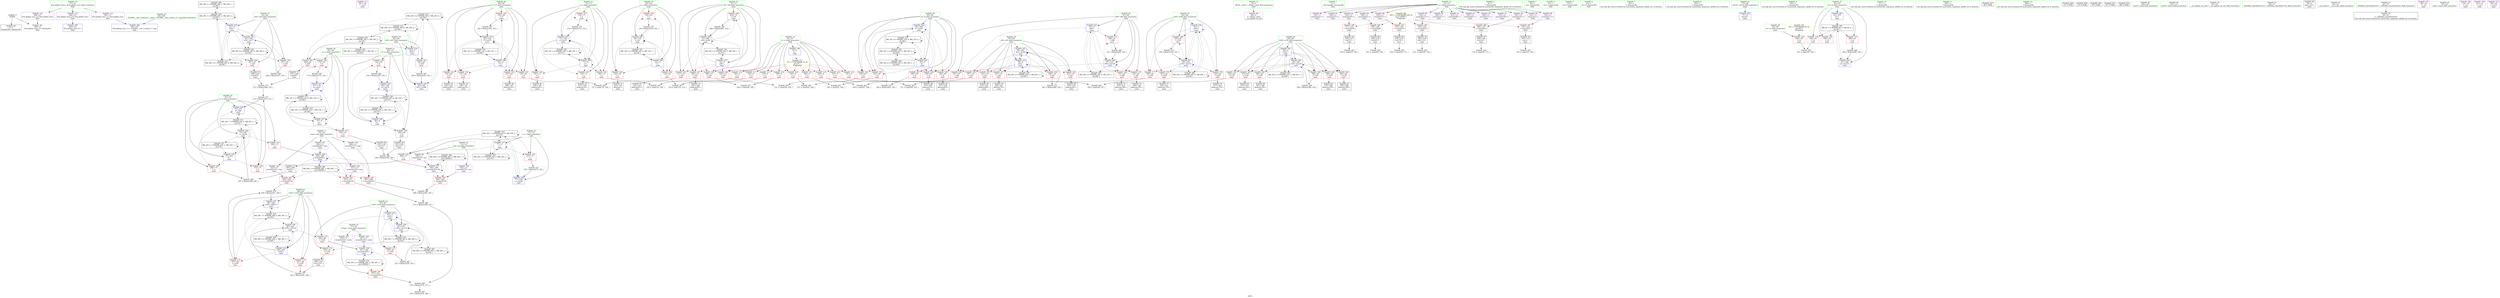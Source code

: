 digraph "SVFG" {
	label="SVFG";

	Node0x55e920760730 [shape=record,color=grey,label="{NodeID: 0\nNullPtr}"];
	Node0x55e920760730 -> Node0x55e9207672e0[style=solid];
	Node0x55e920760730 -> Node0x55e920794ad0[style=solid];
	Node0x55e9207bed80 [shape=record,color=black,label="{NodeID: 360\nMR_28V_2 = PHI(MR_28V_3, MR_28V_1, )\npts\{82 \}\n}"];
	Node0x55e9207bed80 -> Node0x55e9207b4d80[style=dashed];
	Node0x55e9207a0d90 [shape=record,color=grey,label="{NodeID: 277\n342 = Binary(341, 340, )\n}"];
	Node0x55e9207a0d90 -> Node0x55e92079e730[style=solid];
	Node0x55e920794520 [shape=record,color=red,label="{NodeID: 194\n363\<--362\n\<--arrayidx135\nmain\n}"];
	Node0x55e920794520 -> Node0x55e9207a1810[style=solid];
	Node0x55e920791cd0 [shape=record,color=purple,label="{NodeID: 111\n381\<--25\n\<--.str.3\nmain\n}"];
	Node0x55e920765ed0 [shape=record,color=green,label="{NodeID: 28\n63\<--64\ni\<--i_field_insensitive\nmain\n}"];
	Node0x55e920765ed0 -> Node0x55e920796da0[style=solid];
	Node0x55e920765ed0 -> Node0x55e920796e70[style=solid];
	Node0x55e920765ed0 -> Node0x55e920796f40[style=solid];
	Node0x55e920765ed0 -> Node0x55e920794d40[style=solid];
	Node0x55e920765ed0 -> Node0x55e920794e10[style=solid];
	Node0x55e9207a3790 [shape=record,color=grey,label="{NodeID: 305\n227 = cmp(225, 226, )\n}"];
	Node0x55e920795be0 [shape=record,color=blue,label="{NodeID: 222\n83\<--244\nb55\<--inc68\nmain\n}"];
	Node0x55e920795be0 -> Node0x55e9207b2a80[style=dashed];
	Node0x55e920797690 [shape=record,color=red,label="{NodeID: 139\n184\<--69\n\<--b\nmain\n}"];
	Node0x55e920797690 -> Node0x55e920792570[style=solid];
	Node0x55e920792300 [shape=record,color=black,label="{NodeID: 56\n166\<--165\nidxprom22\<--\nmain\n}"];
	Node0x55e920798d50 [shape=record,color=red,label="{NodeID: 167\n263\<--85\n\<--k\nmain\n}"];
	Node0x55e920798d50 -> Node0x55e9207a0f10[style=solid];
	Node0x55e9207939c0 [shape=record,color=purple,label="{NodeID: 84\n38\<--4\n\<--_ZStL8__ioinit\n__cxx_global_var_init\n}"];
	Node0x55e9207646b0 [shape=record,color=green,label="{NodeID: 1\n7\<--1\n__dso_handle\<--dummyObj\nGlob }"];
	Node0x55e9207bf280 [shape=record,color=black,label="{NodeID: 361\nMR_30V_2 = PHI(MR_30V_3, MR_30V_1, )\npts\{84 \}\n}"];
	Node0x55e9207bf280 -> Node0x55e9207b5280[style=dashed];
	Node0x55e9207a0f10 [shape=record,color=grey,label="{NodeID: 278\n264 = Binary(263, 103, )\n}"];
	Node0x55e9207a0f10 -> Node0x55e920795d80[style=solid];
	Node0x55e9207945f0 [shape=record,color=red,label="{NodeID: 195\n367\<--366\n\<--arrayidx137\nmain\n}"];
	Node0x55e9207945f0 -> Node0x55e9207a1810[style=solid];
	Node0x55e920791da0 [shape=record,color=purple,label="{NodeID: 112\n404\<--27\nllvm.global_ctors_0\<--llvm.global_ctors\nGlob }"];
	Node0x55e920791da0 -> Node0x55e920794930[style=solid];
	Node0x55e920765fa0 [shape=record,color=green,label="{NodeID: 29\n65\<--66\ni7\<--i7_field_insensitive\nmain\n}"];
	Node0x55e920765fa0 -> Node0x55e920797010[style=solid];
	Node0x55e920765fa0 -> Node0x55e9207970e0[style=solid];
	Node0x55e920765fa0 -> Node0x55e9207971b0[style=solid];
	Node0x55e920765fa0 -> Node0x55e920797280[style=solid];
	Node0x55e920765fa0 -> Node0x55e920797350[style=solid];
	Node0x55e920765fa0 -> Node0x55e920794ee0[style=solid];
	Node0x55e920765fa0 -> Node0x55e920795560[style=solid];
	Node0x55e9207a3910 [shape=record,color=grey,label="{NodeID: 306\n231 = cmp(229, 230, )\n}"];
	Node0x55e920795cb0 [shape=record,color=blue,label="{NodeID: 223\n81\<--258\na54\<--inc77\nmain\n}"];
	Node0x55e920795cb0 -> Node0x55e9207b2580[style=dashed];
	Node0x55e920797760 [shape=record,color=red,label="{NodeID: 140\n143\<--71\n\<--j\nmain\n}"];
	Node0x55e920797760 -> Node0x55e9207a3190[style=solid];
	Node0x55e9207923d0 [shape=record,color=black,label="{NodeID: 57\n169\<--168\nconv24\<--\nmain\n}"];
	Node0x55e9207923d0 -> Node0x55e9207a3610[style=solid];
	Node0x55e920798e20 [shape=record,color=red,label="{NodeID: 168\n301\<--87\n\<--i98\nmain\n}"];
	Node0x55e920798e20 -> Node0x55e9207a2290[style=solid];
	Node0x55e920793a90 [shape=record,color=purple,label="{NodeID: 85\n124\<--11\narrayidx\<--t\nmain\n}"];
	Node0x55e920760610 [shape=record,color=green,label="{NodeID: 2\n9\<--1\n\<--dummyObj\nCan only get source location for instruction, argument, global var or function.}"];
	Node0x55e9207b0380 [shape=record,color=black,label="{NodeID: 362\nMR_32V_2 = PHI(MR_32V_3, MR_32V_1, )\npts\{86 \}\n}"];
	Node0x55e9207b0380 -> Node0x55e9207b5780[style=dashed];
	Node0x55e9207a1090 [shape=record,color=grey,label="{NodeID: 279\n328 = Binary(327, 326, )\n}"];
	Node0x55e9207a1090 -> Node0x55e92079e4c0[style=solid];
	Node0x55e9207946c0 [shape=record,color=red,label="{NodeID: 196\n372\<--371\n\<--arrayidx140\nmain\n}"];
	Node0x55e9207946c0 -> Node0x55e9207a1b10[style=solid];
	Node0x55e920791e70 [shape=record,color=purple,label="{NodeID: 113\n405\<--27\nllvm.global_ctors_1\<--llvm.global_ctors\nGlob }"];
	Node0x55e920791e70 -> Node0x55e920794a00[style=solid];
	Node0x55e920766070 [shape=record,color=green,label="{NodeID: 30\n67\<--68\na\<--a_field_insensitive\nmain\n}"];
	Node0x55e920766070 -> Node0x55e920797420[style=solid];
	Node0x55e920766070 -> Node0x55e9207974f0[style=solid];
	Node0x55e920766070 -> Node0x55e920794fb0[style=solid];
	Node0x55e920766070 -> Node0x55e9207952f0[style=solid];
	Node0x55e9207a3a90 [shape=record,color=grey,label="{NodeID: 307\n200 = cmp(198, 199, )\n}"];
	Node0x55e920795d80 [shape=record,color=blue,label="{NodeID: 224\n85\<--264\nk\<--inc81\nmain\n}"];
	Node0x55e920795d80 -> Node0x55e920798a10[style=dashed];
	Node0x55e920795d80 -> Node0x55e920798ae0[style=dashed];
	Node0x55e920795d80 -> Node0x55e920798bb0[style=dashed];
	Node0x55e920795d80 -> Node0x55e920798c80[style=dashed];
	Node0x55e920795d80 -> Node0x55e920798d50[style=dashed];
	Node0x55e920795d80 -> Node0x55e920795d80[style=dashed];
	Node0x55e920795d80 -> Node0x55e9207b0c80[style=dashed];
	Node0x55e920797830 [shape=record,color=red,label="{NodeID: 141\n150\<--71\n\<--j\nmain\n}"];
	Node0x55e920797830 -> Node0x55e920792150[style=solid];
	Node0x55e9207924a0 [shape=record,color=black,label="{NodeID: 58\n183\<--182\nconv32\<--\nmain\n}"];
	Node0x55e9207924a0 -> Node0x55e92079fd10[style=solid];
	Node0x55e920798ef0 [shape=record,color=red,label="{NodeID: 169\n313\<--87\n\<--i98\nmain\n}"];
	Node0x55e920798ef0 -> Node0x55e9207931a0[style=solid];
	Node0x55e920793b60 [shape=record,color=purple,label="{NodeID: 86\n125\<--11\narraydecay\<--t\nmain\n}"];
	Node0x55e9207640b0 [shape=record,color=green,label="{NodeID: 3\n19\<--1\n.str\<--dummyObj\nGlob }"];
	Node0x55e9207b0880 [shape=record,color=black,label="{NodeID: 363\nMR_34V_2 = PHI(MR_34V_4, MR_34V_1, )\npts\{88 \}\n}"];
	Node0x55e9207b0880 -> Node0x55e92079e1c0[style=dashed];
	Node0x55e9207a1210 [shape=record,color=grey,label="{NodeID: 280\n258 = Binary(257, 103, )\n}"];
	Node0x55e9207a1210 -> Node0x55e920795cb0[style=solid];
	Node0x55e920794790 [shape=record,color=red,label="{NodeID: 197\n377\<--376\n\<--arrayidx143\nmain\n}"];
	Node0x55e920794790 -> Node0x55e9207a1f90[style=solid];
	Node0x55e920791f40 [shape=record,color=purple,label="{NodeID: 114\n406\<--27\nllvm.global_ctors_2\<--llvm.global_ctors\nGlob }"];
	Node0x55e920791f40 -> Node0x55e920794ad0[style=solid];
	Node0x55e920766140 [shape=record,color=green,label="{NodeID: 31\n69\<--70\nb\<--b_field_insensitive\nmain\n}"];
	Node0x55e920766140 -> Node0x55e9207975c0[style=solid];
	Node0x55e920766140 -> Node0x55e920797690[style=solid];
	Node0x55e920766140 -> Node0x55e920795080[style=solid];
	Node0x55e920766140 -> Node0x55e920795220[style=solid];
	Node0x55e920795e50 [shape=record,color=blue,label="{NodeID: 225\n75\<--273\nx\<--add\nmain\n}"];
	Node0x55e920795e50 -> Node0x55e9207af480[style=dashed];
	Node0x55e920797900 [shape=record,color=red,label="{NodeID: 142\n165\<--71\n\<--j\nmain\n}"];
	Node0x55e920797900 -> Node0x55e920792300[style=solid];
	Node0x55e920792570 [shape=record,color=black,label="{NodeID: 59\n185\<--184\nconv33\<--\nmain\n}"];
	Node0x55e920792570 -> Node0x55e92079fd10[style=solid];
	Node0x55e920798fc0 [shape=record,color=red,label="{NodeID: 170\n345\<--87\n\<--i98\nmain\n}"];
	Node0x55e920798fc0 -> Node0x55e9207935b0[style=solid];
	Node0x55e920793c30 [shape=record,color=purple,label="{NodeID: 87\n149\<--11\narrayidx15\<--t\nmain\n}"];
	Node0x55e920764140 [shape=record,color=green,label="{NodeID: 4\n21\<--1\n.str.1\<--dummyObj\nGlob }"];
	Node0x55e9207b0970 [shape=record,color=black,label="{NodeID: 364\nMR_36V_2 = PHI(MR_36V_3, MR_36V_1, )\npts\{90 \}\n}"];
	Node0x55e9207b0970 -> Node0x55e92079e250[style=dashed];
	Node0x55e9207b0970 -> Node0x55e9207b0970[style=dashed];
	Node0x55e9207a1390 [shape=record,color=grey,label="{NodeID: 281\n331 = Binary(330, 103, )\n}"];
	Node0x55e9207a1390 -> Node0x55e92079e590[style=solid];
	Node0x55e920794860 [shape=record,color=blue,label="{NodeID: 198\n8\<--9\nn\<--\nGlob }"];
	Node0x55e920794860 -> Node0x55e9207c4a90[style=dashed];
	Node0x55e920792010 [shape=record,color=red,label="{NodeID: 115\n119\<--8\n\<--n\nmain\n}"];
	Node0x55e920792010 -> Node0x55e9207a2b90[style=solid];
	Node0x55e920766210 [shape=record,color=green,label="{NodeID: 32\n71\<--72\nj\<--j_field_insensitive\nmain\n}"];
	Node0x55e920766210 -> Node0x55e920797760[style=solid];
	Node0x55e920766210 -> Node0x55e920797830[style=solid];
	Node0x55e920766210 -> Node0x55e920797900[style=solid];
	Node0x55e920766210 -> Node0x55e9207979d0[style=solid];
	Node0x55e920766210 -> Node0x55e920795150[style=solid];
	Node0x55e920766210 -> Node0x55e9207953c0[style=solid];
	Node0x55e920795f20 [shape=record,color=blue,label="{NodeID: 226\n77\<--276\nc\<--inc86\nmain\n}"];
	Node0x55e920795f20 -> Node0x55e9207af980[style=dashed];
	Node0x55e9207979d0 [shape=record,color=red,label="{NodeID: 143\n178\<--71\n\<--j\nmain\n}"];
	Node0x55e9207979d0 -> Node0x55e9207a0310[style=solid];
	Node0x55e920792640 [shape=record,color=black,label="{NodeID: 60\n188\<--187\nidxprom34\<--\nmain\n}"];
	Node0x55e920799090 [shape=record,color=red,label="{NodeID: 171\n350\<--87\n\<--i98\nmain\n}"];
	Node0x55e920799090 -> Node0x55e9207a1510[style=solid];
	Node0x55e920793d00 [shape=record,color=purple,label="{NodeID: 88\n152\<--11\narrayidx17\<--t\nmain\n}"];
	Node0x55e920793d00 -> Node0x55e920799d90[style=solid];
	Node0x55e9207641d0 [shape=record,color=green,label="{NodeID: 5\n23\<--1\n.str.2\<--dummyObj\nGlob }"];
	Node0x55e9207b0a60 [shape=record,color=black,label="{NodeID: 365\nMR_38V_2 = PHI(MR_38V_3, MR_38V_1, )\npts\{92 \}\n}"];
	Node0x55e9207b0a60 -> Node0x55e92079e320[style=dashed];
	Node0x55e9207b0a60 -> Node0x55e9207b0a60[style=dashed];
	Node0x55e9207a1510 [shape=record,color=grey,label="{NodeID: 282\n351 = Binary(350, 103, )\n}"];
	Node0x55e9207a1510 -> Node0x55e92079e8d0[style=solid];
	Node0x55e920794930 [shape=record,color=blue,label="{NodeID: 199\n404\<--28\nllvm.global_ctors_0\<--\nGlob }"];
	Node0x55e9207963e0 [shape=record,color=red,label="{NodeID: 116\n136\<--8\n\<--n\nmain\n}"];
	Node0x55e9207963e0 -> Node0x55e9207a3010[style=solid];
	Node0x55e9207662e0 [shape=record,color=green,label="{NodeID: 33\n73\<--74\ni39\<--i39_field_insensitive\nmain\n}"];
	Node0x55e9207662e0 -> Node0x55e920797aa0[style=solid];
	Node0x55e9207662e0 -> Node0x55e920797b70[style=solid];
	Node0x55e9207662e0 -> Node0x55e920797c40[style=solid];
	Node0x55e9207662e0 -> Node0x55e920797d10[style=solid];
	Node0x55e9207662e0 -> Node0x55e920797de0[style=solid];
	Node0x55e9207662e0 -> Node0x55e920795630[style=solid];
	Node0x55e9207662e0 -> Node0x55e920796260[style=solid];
	Node0x55e920795ff0 [shape=record,color=blue,label="{NodeID: 227\n79\<--281\nj43\<--inc89\nmain\n}"];
	Node0x55e920795ff0 -> Node0x55e9207982c0[style=dashed];
	Node0x55e920795ff0 -> Node0x55e920798390[style=dashed];
	Node0x55e920795ff0 -> Node0x55e920798460[style=dashed];
	Node0x55e920795ff0 -> Node0x55e920798530[style=dashed];
	Node0x55e920795ff0 -> Node0x55e920798600[style=dashed];
	Node0x55e920795ff0 -> Node0x55e9207958a0[style=dashed];
	Node0x55e920795ff0 -> Node0x55e920795ff0[style=dashed];
	Node0x55e920795ff0 -> Node0x55e9207be880[style=dashed];
	Node0x55e920797aa0 [shape=record,color=red,label="{NodeID: 144\n198\<--73\n\<--i39\nmain\n}"];
	Node0x55e920797aa0 -> Node0x55e9207a3a90[style=solid];
	Node0x55e920792710 [shape=record,color=black,label="{NodeID: 61\n212\<--211\nidxprom47\<--\nmain\n}"];
	Node0x55e920799160 [shape=record,color=red,label="{NodeID: 172\n327\<--89\n\<--x102\nmain\n}"];
	Node0x55e920799160 -> Node0x55e9207a1090[style=solid];
	Node0x55e920793dd0 [shape=record,color=purple,label="{NodeID: 89\n164\<--11\narrayidx21\<--t\nmain\n}"];
	Node0x55e9207676d0 [shape=record,color=green,label="{NodeID: 6\n25\<--1\n.str.3\<--dummyObj\nGlob }"];
	Node0x55e9207c13c0 [shape=record,color=black,label="{NodeID: 366\nMR_40V_2 = PHI(MR_40V_3, MR_40V_1, )\npts\{94 \}\n}"];
	Node0x55e9207c13c0 -> Node0x55e92079e3f0[style=dashed];
	Node0x55e9207c13c0 -> Node0x55e9207c13c0[style=dashed];
	Node0x55e9207a1690 [shape=record,color=grey,label="{NodeID: 283\n244 = Binary(243, 103, )\n}"];
	Node0x55e9207a1690 -> Node0x55e920795be0[style=solid];
	Node0x55e920794a00 [shape=record,color=blue,label="{NodeID: 200\n405\<--29\nllvm.global_ctors_1\<--_GLOBAL__sub_I_malcin_0_1.cpp\nGlob }"];
	Node0x55e9207964b0 [shape=record,color=red,label="{NodeID: 117\n144\<--8\n\<--n\nmain\n}"];
	Node0x55e9207964b0 -> Node0x55e9207a3190[style=solid];
	Node0x55e920766780 [shape=record,color=green,label="{NodeID: 34\n75\<--76\nx\<--x_field_insensitive\nmain\n}"];
	Node0x55e920766780 -> Node0x55e920797eb0[style=solid];
	Node0x55e920766780 -> Node0x55e920797f80[style=solid];
	Node0x55e920766780 -> Node0x55e920798050[style=solid];
	Node0x55e920766780 -> Node0x55e920795700[style=solid];
	Node0x55e920766780 -> Node0x55e920795e50[style=solid];
	Node0x55e920766780 -> Node0x55e9207960c0[style=solid];
	Node0x55e9207af480 [shape=record,color=black,label="{NodeID: 311\nMR_22V_7 = PHI(MR_22V_6, MR_22V_5, )\npts\{76 \}\n}"];
	Node0x55e9207af480 -> Node0x55e920797eb0[style=dashed];
	Node0x55e9207af480 -> Node0x55e920797f80[style=dashed];
	Node0x55e9207af480 -> Node0x55e920795e50[style=dashed];
	Node0x55e9207af480 -> Node0x55e9207960c0[style=dashed];
	Node0x55e9207af480 -> Node0x55e9207af480[style=dashed];
	Node0x55e9207960c0 [shape=record,color=blue,label="{NodeID: 228\n75\<--287\nx\<--div92\nmain\n}"];
	Node0x55e9207960c0 -> Node0x55e920798050[style=dashed];
	Node0x55e9207960c0 -> Node0x55e920795700[style=dashed];
	Node0x55e9207960c0 -> Node0x55e9207bde80[style=dashed];
	Node0x55e920797b70 [shape=record,color=red,label="{NodeID: 145\n211\<--73\n\<--i39\nmain\n}"];
	Node0x55e920797b70 -> Node0x55e920792710[style=solid];
	Node0x55e9207927e0 [shape=record,color=black,label="{NodeID: 62\n215\<--214\nidxprom49\<--\nmain\n}"];
	Node0x55e920799230 [shape=record,color=red,label="{NodeID: 173\n341\<--89\n\<--x102\nmain\n}"];
	Node0x55e920799230 -> Node0x55e9207a0d90[style=solid];
	Node0x55e920793ea0 [shape=record,color=purple,label="{NodeID: 90\n167\<--11\narrayidx23\<--t\nmain\n}"];
	Node0x55e920793ea0 -> Node0x55e920799e60[style=solid];
	Node0x55e920767760 [shape=record,color=green,label="{NodeID: 7\n28\<--1\n\<--dummyObj\nCan only get source location for instruction, argument, global var or function.}"];
	Node0x55e9207c1890 [shape=record,color=black,label="{NodeID: 367\nMR_42V_2 = PHI(MR_42V_4, MR_42V_1, )\npts\{96 \}\n}"];
	Node0x55e9207c1890 -> Node0x55e92079e9a0[style=dashed];
	Node0x55e9207a1810 [shape=record,color=grey,label="{NodeID: 284\n368 = Binary(363, 367, )\n}"];
	Node0x55e9207a1810 -> Node0x55e9207a1b10[style=solid];
	Node0x55e920794ad0 [shape=record,color=blue, style = dotted,label="{NodeID: 201\n406\<--3\nllvm.global_ctors_2\<--dummyVal\nGlob }"];
	Node0x55e920796580 [shape=record,color=red,label="{NodeID: 118\n199\<--8\n\<--n\nmain\n}"];
	Node0x55e920796580 -> Node0x55e9207a3a90[style=solid];
	Node0x55e920766850 [shape=record,color=green,label="{NodeID: 35\n77\<--78\nc\<--c_field_insensitive\nmain\n}"];
	Node0x55e920766850 -> Node0x55e920798120[style=solid];
	Node0x55e920766850 -> Node0x55e9207981f0[style=solid];
	Node0x55e920766850 -> Node0x55e9207957d0[style=solid];
	Node0x55e920766850 -> Node0x55e920795f20[style=solid];
	Node0x55e9207af980 [shape=record,color=black,label="{NodeID: 312\nMR_24V_7 = PHI(MR_24V_6, MR_24V_5, )\npts\{78 \}\n}"];
	Node0x55e9207af980 -> Node0x55e920798120[style=dashed];
	Node0x55e9207af980 -> Node0x55e9207981f0[style=dashed];
	Node0x55e9207af980 -> Node0x55e9207957d0[style=dashed];
	Node0x55e9207af980 -> Node0x55e920795f20[style=dashed];
	Node0x55e9207af980 -> Node0x55e9207af980[style=dashed];
	Node0x55e9207af980 -> Node0x55e9207be380[style=dashed];
	Node0x55e920796190 [shape=record,color=blue,label="{NodeID: 229\n292\<--289\narrayidx94\<--\nmain\n}"];
	Node0x55e920796190 -> Node0x55e920794450[style=dashed];
	Node0x55e920796190 -> Node0x55e9207945f0[style=dashed];
	Node0x55e920796190 -> Node0x55e9207946c0[style=dashed];
	Node0x55e920796190 -> Node0x55e920796190[style=dashed];
	Node0x55e920796190 -> Node0x55e9207c2290[style=dashed];
	Node0x55e920797c40 [shape=record,color=red,label="{NodeID: 146\n230\<--73\n\<--i39\nmain\n}"];
	Node0x55e920797c40 -> Node0x55e9207a3910[style=solid];
	Node0x55e9207928b0 [shape=record,color=black,label="{NodeID: 63\n218\<--217\nconv51\<--\nmain\n}"];
	Node0x55e9207928b0 -> Node0x55e9207a2410[style=solid];
	Node0x55e920799300 [shape=record,color=red,label="{NodeID: 174\n344\<--89\n\<--x102\nmain\n}"];
	Node0x55e920799300 -> Node0x55e92079e800[style=solid];
	Node0x55e920793f70 [shape=record,color=purple,label="{NodeID: 91\n213\<--11\narrayidx48\<--t\nmain\n}"];
	Node0x55e9207677f0 [shape=record,color=green,label="{NodeID: 8\n103\<--1\n\<--dummyObj\nCan only get source location for instruction, argument, global var or function.}"];
	Node0x55e9207c1d90 [shape=record,color=black,label="{NodeID: 368\nMR_46V_2 = PHI(MR_46V_3, MR_46V_1, )\npts\{140000 \}\n}"];
	Node0x55e9207c1d90 -> Node0x55e920794520[style=dashed];
	Node0x55e9207c1d90 -> Node0x55e920795490[style=dashed];
	Node0x55e9207c1d90 -> Node0x55e9207c1d90[style=dashed];
	Node0x55e9207a1990 [shape=record,color=grey,label="{NodeID: 285\n174 = Binary(173, 103, )\n}"];
	Node0x55e9207a1990 -> Node0x55e9207952f0[style=solid];
	Node0x55e920794ba0 [shape=record,color=blue,label="{NodeID: 202\n57\<--9\nretval\<--\nmain\n}"];
	Node0x55e920796650 [shape=record,color=red,label="{NodeID: 119\n208\<--8\n\<--n\nmain\n}"];
	Node0x55e920796650 -> Node0x55e9207a3490[style=solid];
	Node0x55e920766920 [shape=record,color=green,label="{NodeID: 36\n79\<--80\nj43\<--j43_field_insensitive\nmain\n}"];
	Node0x55e920766920 -> Node0x55e9207982c0[style=solid];
	Node0x55e920766920 -> Node0x55e920798390[style=solid];
	Node0x55e920766920 -> Node0x55e920798460[style=solid];
	Node0x55e920766920 -> Node0x55e920798530[style=solid];
	Node0x55e920766920 -> Node0x55e920798600[style=solid];
	Node0x55e920766920 -> Node0x55e9207958a0[style=solid];
	Node0x55e920766920 -> Node0x55e920795ff0[style=solid];
	Node0x55e9207afe80 [shape=record,color=black,label="{NodeID: 313\nMR_28V_10 = PHI(MR_28V_6, MR_28V_4, )\npts\{82 \}\n}"];
	Node0x55e9207afe80 -> Node0x55e920795970[style=dashed];
	Node0x55e9207afe80 -> Node0x55e9207afe80[style=dashed];
	Node0x55e9207afe80 -> Node0x55e9207b4d80[style=dashed];
	Node0x55e920796260 [shape=record,color=blue,label="{NodeID: 230\n73\<--296\ni39\<--inc96\nmain\n}"];
	Node0x55e920796260 -> Node0x55e920797aa0[style=dashed];
	Node0x55e920796260 -> Node0x55e920797b70[style=dashed];
	Node0x55e920796260 -> Node0x55e920797c40[style=dashed];
	Node0x55e920796260 -> Node0x55e920797d10[style=dashed];
	Node0x55e920796260 -> Node0x55e920797de0[style=dashed];
	Node0x55e920796260 -> Node0x55e920796260[style=dashed];
	Node0x55e920796260 -> Node0x55e9207bd980[style=dashed];
	Node0x55e920797d10 [shape=record,color=red,label="{NodeID: 147\n290\<--73\n\<--i39\nmain\n}"];
	Node0x55e920797d10 -> Node0x55e9207930d0[style=solid];
	Node0x55e920792980 [shape=record,color=black,label="{NodeID: 64\n234\<--233\nidxprom61\<--\nmain\n}"];
	Node0x55e9207993d0 [shape=record,color=red,label="{NodeID: 175\n330\<--91\n\<--c103\nmain\n}"];
	Node0x55e9207993d0 -> Node0x55e9207a1390[style=solid];
	Node0x55e920794040 [shape=record,color=purple,label="{NodeID: 92\n216\<--11\narrayidx50\<--t\nmain\n}"];
	Node0x55e920794040 -> Node0x55e920799f30[style=solid];
	Node0x55e920767880 [shape=record,color=green,label="{NodeID: 9\n156\<--1\n\<--dummyObj\nCan only get source location for instruction, argument, global var or function.}"];
	Node0x55e9207c2290 [shape=record,color=black,label="{NodeID: 369\nMR_48V_2 = PHI(MR_48V_3, MR_48V_1, )\npts\{160000 \}\n}"];
	Node0x55e9207c2290 -> Node0x55e920794450[style=dashed];
	Node0x55e9207c2290 -> Node0x55e9207945f0[style=dashed];
	Node0x55e9207c2290 -> Node0x55e9207946c0[style=dashed];
	Node0x55e9207c2290 -> Node0x55e920796190[style=dashed];
	Node0x55e9207c2290 -> Node0x55e9207c2290[style=dashed];
	Node0x55e9207a1b10 [shape=record,color=grey,label="{NodeID: 286\n373 = Binary(368, 372, )\n}"];
	Node0x55e9207a1b10 -> Node0x55e9207a1f90[style=solid];
	Node0x55e920794c70 [shape=record,color=blue,label="{NodeID: 203\n61\<--103\niii\<--\nmain\n}"];
	Node0x55e920794c70 -> Node0x55e9207bbb80[style=dashed];
	Node0x55e920796720 [shape=record,color=red,label="{NodeID: 120\n226\<--8\n\<--n\nmain\n}"];
	Node0x55e920796720 -> Node0x55e9207a3790[style=solid];
	Node0x55e9207669f0 [shape=record,color=green,label="{NodeID: 37\n81\<--82\na54\<--a54_field_insensitive\nmain\n}"];
	Node0x55e9207669f0 -> Node0x55e9207986d0[style=solid];
	Node0x55e9207669f0 -> Node0x55e9207987a0[style=solid];
	Node0x55e9207669f0 -> Node0x55e920795970[style=solid];
	Node0x55e9207669f0 -> Node0x55e920795cb0[style=solid];
	Node0x55e9207b0b90 [shape=record,color=black,label="{NodeID: 314\nMR_30V_10 = PHI(MR_30V_6, MR_30V_4, )\npts\{84 \}\n}"];
	Node0x55e9207b0b90 -> Node0x55e920795a40[style=dashed];
	Node0x55e9207b0b90 -> Node0x55e9207b0b90[style=dashed];
	Node0x55e9207b0b90 -> Node0x55e9207b5280[style=dashed];
	Node0x55e92079e1c0 [shape=record,color=blue,label="{NodeID: 231\n87\<--9\ni98\<--\nmain\n}"];
	Node0x55e92079e1c0 -> Node0x55e920798e20[style=dashed];
	Node0x55e92079e1c0 -> Node0x55e920798ef0[style=dashed];
	Node0x55e92079e1c0 -> Node0x55e920798fc0[style=dashed];
	Node0x55e92079e1c0 -> Node0x55e920799090[style=dashed];
	Node0x55e92079e1c0 -> Node0x55e92079e8d0[style=dashed];
	Node0x55e92079e1c0 -> Node0x55e9207b0880[style=dashed];
	Node0x55e920797de0 [shape=record,color=red,label="{NodeID: 148\n295\<--73\n\<--i39\nmain\n}"];
	Node0x55e920797de0 -> Node0x55e92079fb90[style=solid];
	Node0x55e920792a50 [shape=record,color=black,label="{NodeID: 65\n237\<--236\nidxprom63\<--\nmain\n}"];
	Node0x55e9207994a0 [shape=record,color=red,label="{NodeID: 176\n339\<--91\n\<--c103\nmain\n}"];
	Node0x55e9207994a0 -> Node0x55e9207934e0[style=solid];
	Node0x55e920794110 [shape=record,color=purple,label="{NodeID: 93\n235\<--11\narrayidx62\<--t\nmain\n}"];
	Node0x55e9207608d0 [shape=record,color=green,label="{NodeID: 10\n171\<--1\n\<--dummyObj\nCan only get source location for instruction, argument, global var or function.}"];
	Node0x55e9207c2790 [shape=record,color=black,label="{NodeID: 370\nMR_50V_2 = PHI(MR_50V_3, MR_50V_1, )\npts\{180000 \}\n}"];
	Node0x55e9207c2790 -> Node0x55e920794790[style=dashed];
	Node0x55e9207c2790 -> Node0x55e92079e800[style=dashed];
	Node0x55e9207c2790 -> Node0x55e9207c2790[style=dashed];
	Node0x55e9207a1c90 [shape=record,color=grey,label="{NodeID: 287\n379 = Binary(378, 380, )\n}"];
	Node0x55e920794d40 [shape=record,color=blue,label="{NodeID: 204\n63\<--9\ni\<--\nmain\n}"];
	Node0x55e920794d40 -> Node0x55e920796da0[style=dashed];
	Node0x55e920794d40 -> Node0x55e920796e70[style=dashed];
	Node0x55e920794d40 -> Node0x55e920796f40[style=dashed];
	Node0x55e920794d40 -> Node0x55e920794e10[style=dashed];
	Node0x55e920794d40 -> Node0x55e9207bc080[style=dashed];
	Node0x55e9207967f0 [shape=record,color=red,label="{NodeID: 121\n302\<--8\n\<--n\nmain\n}"];
	Node0x55e9207967f0 -> Node0x55e9207a2290[style=solid];
	Node0x55e920766ac0 [shape=record,color=green,label="{NodeID: 38\n83\<--84\nb55\<--b55_field_insensitive\nmain\n}"];
	Node0x55e920766ac0 -> Node0x55e920798870[style=solid];
	Node0x55e920766ac0 -> Node0x55e920798940[style=solid];
	Node0x55e920766ac0 -> Node0x55e920795a40[style=solid];
	Node0x55e920766ac0 -> Node0x55e920795be0[style=solid];
	Node0x55e92079ae10 [shape=record,color=yellow,style=double,label="{NodeID: 398\n44V_1 = ENCHI(MR_44V_0)\npts\{120000 \}\nFun[main]}"];
	Node0x55e92079ae10 -> Node0x55e920799d90[style=dashed];
	Node0x55e92079ae10 -> Node0x55e920799e60[style=dashed];
	Node0x55e92079ae10 -> Node0x55e920799f30[style=dashed];
	Node0x55e92079ae10 -> Node0x55e92079a000[style=dashed];
	Node0x55e92079ae10 -> Node0x55e92079a0d0[style=dashed];
	Node0x55e92079ae10 -> Node0x55e920794380[style=dashed];
	Node0x55e9207b0c80 [shape=record,color=black,label="{NodeID: 315\nMR_32V_8 = PHI(MR_32V_6, MR_32V_4, )\npts\{86 \}\n}"];
	Node0x55e9207b0c80 -> Node0x55e920795b10[style=dashed];
	Node0x55e9207b0c80 -> Node0x55e9207b0c80[style=dashed];
	Node0x55e9207b0c80 -> Node0x55e9207b5780[style=dashed];
	Node0x55e92079e250 [shape=record,color=blue,label="{NodeID: 232\n89\<--203\nx102\<--\nmain\n}"];
	Node0x55e92079e250 -> Node0x55e920799160[style=dashed];
	Node0x55e92079e250 -> Node0x55e920799230[style=dashed];
	Node0x55e92079e250 -> Node0x55e92079e4c0[style=dashed];
	Node0x55e92079e250 -> Node0x55e92079e730[style=dashed];
	Node0x55e92079e250 -> Node0x55e9207b2f80[style=dashed];
	Node0x55e920797eb0 [shape=record,color=red,label="{NodeID: 149\n272\<--75\n\<--x\nmain\n}"];
	Node0x55e920797eb0 -> Node0x55e9207a0790[style=solid];
	Node0x55e920792b20 [shape=record,color=black,label="{NodeID: 66\n240\<--239\nconv65\<--\nmain\n}"];
	Node0x55e920792b20 -> Node0x55e9207a2e90[style=solid];
	Node0x55e920799570 [shape=record,color=red,label="{NodeID: 177\n309\<--93\n\<--j104\nmain\n}"];
	Node0x55e920799570 -> Node0x55e9207a2890[style=solid];
	Node0x55e9207941e0 [shape=record,color=purple,label="{NodeID: 94\n238\<--11\narrayidx64\<--t\nmain\n}"];
	Node0x55e9207941e0 -> Node0x55e92079a000[style=solid];
	Node0x55e9207609a0 [shape=record,color=green,label="{NodeID: 11\n203\<--1\n\<--dummyObj\nCan only get source location for instruction, argument, global var or function.}"];
	Node0x55e9207c2c90 [shape=record,color=black,label="{NodeID: 371\nMR_14V_7 = PHI(MR_14V_6, MR_14V_5, )\npts\{68 \}\n}"];
	Node0x55e9207c2c90 -> Node0x55e920797420[style=dashed];
	Node0x55e9207c2c90 -> Node0x55e9207974f0[style=dashed];
	Node0x55e9207c2c90 -> Node0x55e920794fb0[style=dashed];
	Node0x55e9207c2c90 -> Node0x55e9207952f0[style=dashed];
	Node0x55e9207c2c90 -> Node0x55e9207bca80[style=dashed];
	Node0x55e9207c2c90 -> Node0x55e9207c2c90[style=dashed];
	Node0x55e9207a1e10 [shape=record,color=grey,label="{NodeID: 288\n159 = Binary(158, 103, )\n}"];
	Node0x55e9207a1e10 -> Node0x55e920795220[style=solid];
	Node0x55e920794e10 [shape=record,color=blue,label="{NodeID: 205\n63\<--130\ni\<--inc\nmain\n}"];
	Node0x55e920794e10 -> Node0x55e920796da0[style=dashed];
	Node0x55e920794e10 -> Node0x55e920796e70[style=dashed];
	Node0x55e920794e10 -> Node0x55e920796f40[style=dashed];
	Node0x55e920794e10 -> Node0x55e920794e10[style=dashed];
	Node0x55e920794e10 -> Node0x55e9207bc080[style=dashed];
	Node0x55e9207968c0 [shape=record,color=red,label="{NodeID: 122\n310\<--8\n\<--n\nmain\n}"];
	Node0x55e9207968c0 -> Node0x55e9207a2890[style=solid];
	Node0x55e920766b90 [shape=record,color=green,label="{NodeID: 39\n85\<--86\nk\<--k_field_insensitive\nmain\n}"];
	Node0x55e920766b90 -> Node0x55e920798a10[style=solid];
	Node0x55e920766b90 -> Node0x55e920798ae0[style=solid];
	Node0x55e920766b90 -> Node0x55e920798bb0[style=solid];
	Node0x55e920766b90 -> Node0x55e920798c80[style=solid];
	Node0x55e920766b90 -> Node0x55e920798d50[style=solid];
	Node0x55e920766b90 -> Node0x55e920795b10[style=solid];
	Node0x55e920766b90 -> Node0x55e920795d80[style=solid];
	Node0x55e92079e320 [shape=record,color=blue,label="{NodeID: 233\n91\<--9\nc103\<--\nmain\n}"];
	Node0x55e92079e320 -> Node0x55e9207993d0[style=dashed];
	Node0x55e92079e320 -> Node0x55e9207994a0[style=dashed];
	Node0x55e92079e320 -> Node0x55e92079e320[style=dashed];
	Node0x55e92079e320 -> Node0x55e92079e590[style=dashed];
	Node0x55e92079e320 -> Node0x55e9207b3480[style=dashed];
	Node0x55e92079e320 -> Node0x55e9207b0a60[style=dashed];
	Node0x55e920797f80 [shape=record,color=red,label="{NodeID: 150\n286\<--75\n\<--x\nmain\n}"];
	Node0x55e920797f80 -> Node0x55e9207a0190[style=solid];
	Node0x55e920792bf0 [shape=record,color=black,label="{NodeID: 67\n248\<--247\nidxprom70\<--\nmain\n}"];
	Node0x55e92042fc60 [shape=record,color=black,label="{NodeID: 427\n99 = PHI()\n}"];
	Node0x55e920799640 [shape=record,color=red,label="{NodeID: 178\n316\<--93\n\<--j104\nmain\n}"];
	Node0x55e920799640 -> Node0x55e920793270[style=solid];
	Node0x55e9207942b0 [shape=record,color=purple,label="{NodeID: 95\n249\<--11\narrayidx71\<--t\nmain\n}"];
	Node0x55e920760a70 [shape=record,color=green,label="{NodeID: 12\n380\<--1\n\<--dummyObj\nCan only get source location for instruction, argument, global var or function.}"];
	Node0x55e9207a1f90 [shape=record,color=grey,label="{NodeID: 289\n378 = Binary(373, 377, )\n}"];
	Node0x55e9207a1f90 -> Node0x55e9207a1c90[style=solid];
	Node0x55e920794ee0 [shape=record,color=blue,label="{NodeID: 206\n65\<--9\ni7\<--\nmain\n}"];
	Node0x55e920794ee0 -> Node0x55e920797010[style=dashed];
	Node0x55e920794ee0 -> Node0x55e9207970e0[style=dashed];
	Node0x55e920794ee0 -> Node0x55e9207971b0[style=dashed];
	Node0x55e920794ee0 -> Node0x55e920797280[style=dashed];
	Node0x55e920794ee0 -> Node0x55e920797350[style=dashed];
	Node0x55e920794ee0 -> Node0x55e920795560[style=dashed];
	Node0x55e920794ee0 -> Node0x55e9207bc580[style=dashed];
	Node0x55e920796990 [shape=record,color=red,label="{NodeID: 123\n357\<--8\n\<--n\nmain\n}"];
	Node0x55e920796990 -> Node0x55e9207a2a10[style=solid];
	Node0x55e920766c60 [shape=record,color=green,label="{NodeID: 40\n87\<--88\ni98\<--i98_field_insensitive\nmain\n}"];
	Node0x55e920766c60 -> Node0x55e920798e20[style=solid];
	Node0x55e920766c60 -> Node0x55e920798ef0[style=solid];
	Node0x55e920766c60 -> Node0x55e920798fc0[style=solid];
	Node0x55e920766c60 -> Node0x55e920799090[style=solid];
	Node0x55e920766c60 -> Node0x55e92079e1c0[style=solid];
	Node0x55e920766c60 -> Node0x55e92079e8d0[style=solid];
	Node0x55e92079e3f0 [shape=record,color=blue,label="{NodeID: 234\n93\<--9\nj104\<--\nmain\n}"];
	Node0x55e92079e3f0 -> Node0x55e920799570[style=dashed];
	Node0x55e92079e3f0 -> Node0x55e920799640[style=dashed];
	Node0x55e92079e3f0 -> Node0x55e920799710[style=dashed];
	Node0x55e92079e3f0 -> Node0x55e9207997e0[style=dashed];
	Node0x55e92079e3f0 -> Node0x55e92079e3f0[style=dashed];
	Node0x55e92079e3f0 -> Node0x55e92079e660[style=dashed];
	Node0x55e92079e3f0 -> Node0x55e9207c13c0[style=dashed];
	Node0x55e920798050 [shape=record,color=red,label="{NodeID: 151\n289\<--75\n\<--x\nmain\n}"];
	Node0x55e920798050 -> Node0x55e920796190[style=solid];
	Node0x55e920792cc0 [shape=record,color=black,label="{NodeID: 68\n251\<--250\nidxprom72\<--\nmain\n}"];
	Node0x55e9207df750 [shape=record,color=black,label="{NodeID: 428\n111 = PHI()\n}"];
	Node0x55e920799710 [shape=record,color=red,label="{NodeID: 179\n323\<--93\n\<--j104\nmain\n}"];
	Node0x55e920799710 -> Node0x55e920793410[style=solid];
	Node0x55e9207910a0 [shape=record,color=purple,label="{NodeID: 96\n252\<--11\narrayidx73\<--t\nmain\n}"];
	Node0x55e9207910a0 -> Node0x55e92079a0d0[style=solid];
	Node0x55e920765380 [shape=record,color=green,label="{NodeID: 13\n4\<--6\n_ZStL8__ioinit\<--_ZStL8__ioinit_field_insensitive\nGlob }"];
	Node0x55e920765380 -> Node0x55e9207939c0[style=solid];
	Node0x55e9207a2110 [shape=record,color=grey,label="{NodeID: 290\n385 = Binary(384, 103, )\n}"];
	Node0x55e9207a2110 -> Node0x55e92079ea70[style=solid];
	Node0x55e920794fb0 [shape=record,color=blue,label="{NodeID: 207\n67\<--9\na\<--\nmain\n}"];
	Node0x55e920794fb0 -> Node0x55e920797420[style=dashed];
	Node0x55e920794fb0 -> Node0x55e9207974f0[style=dashed];
	Node0x55e920794fb0 -> Node0x55e920794fb0[style=dashed];
	Node0x55e920794fb0 -> Node0x55e9207952f0[style=dashed];
	Node0x55e920794fb0 -> Node0x55e9207bca80[style=dashed];
	Node0x55e920794fb0 -> Node0x55e9207c2c90[style=dashed];
	Node0x55e920796a60 [shape=record,color=red,label="{NodeID: 124\n106\<--59\n\<--te\nmain\n}"];
	Node0x55e920796a60 -> Node0x55e9207a2d10[style=solid];
	Node0x55e920766d30 [shape=record,color=green,label="{NodeID: 41\n89\<--90\nx102\<--x102_field_insensitive\nmain\n}"];
	Node0x55e920766d30 -> Node0x55e920799160[style=solid];
	Node0x55e920766d30 -> Node0x55e920799230[style=solid];
	Node0x55e920766d30 -> Node0x55e920799300[style=solid];
	Node0x55e920766d30 -> Node0x55e92079e250[style=solid];
	Node0x55e920766d30 -> Node0x55e92079e4c0[style=solid];
	Node0x55e920766d30 -> Node0x55e92079e730[style=solid];
	Node0x55e92079e4c0 [shape=record,color=blue,label="{NodeID: 235\n89\<--328\nx102\<--add117\nmain\n}"];
	Node0x55e92079e4c0 -> Node0x55e9207b2f80[style=dashed];
	Node0x55e920798120 [shape=record,color=red,label="{NodeID: 152\n275\<--77\n\<--c\nmain\n}"];
	Node0x55e920798120 -> Node0x55e9207a0490[style=solid];
	Node0x55e920792d90 [shape=record,color=black,label="{NodeID: 69\n254\<--253\nconv74\<--\nmain\n}"];
	Node0x55e920792d90 -> Node0x55e9207a2590[style=solid];
	Node0x55e9207df850 [shape=record,color=black,label="{NodeID: 429\n115 = PHI()\n}"];
	Node0x55e9207997e0 [shape=record,color=red,label="{NodeID: 180\n335\<--93\n\<--j104\nmain\n}"];
	Node0x55e9207997e0 -> Node0x55e9207a0910[style=solid];
	Node0x55e920791170 [shape=record,color=purple,label="{NodeID: 97\n315\<--11\narrayidx109\<--t\nmain\n}"];
	Node0x55e920765450 [shape=record,color=green,label="{NodeID: 14\n8\<--10\nn\<--n_field_insensitive\nGlob }"];
	Node0x55e920765450 -> Node0x55e920792010[style=solid];
	Node0x55e920765450 -> Node0x55e9207963e0[style=solid];
	Node0x55e920765450 -> Node0x55e9207964b0[style=solid];
	Node0x55e920765450 -> Node0x55e920796580[style=solid];
	Node0x55e920765450 -> Node0x55e920796650[style=solid];
	Node0x55e920765450 -> Node0x55e920796720[style=solid];
	Node0x55e920765450 -> Node0x55e9207967f0[style=solid];
	Node0x55e920765450 -> Node0x55e9207968c0[style=solid];
	Node0x55e920765450 -> Node0x55e920796990[style=solid];
	Node0x55e920765450 -> Node0x55e920794860[style=solid];
	Node0x55e9207a2290 [shape=record,color=grey,label="{NodeID: 291\n303 = cmp(301, 302, )\n}"];
	Node0x55e920795080 [shape=record,color=blue,label="{NodeID: 208\n69\<--9\nb\<--\nmain\n}"];
	Node0x55e920795080 -> Node0x55e9207975c0[style=dashed];
	Node0x55e920795080 -> Node0x55e920797690[style=dashed];
	Node0x55e920795080 -> Node0x55e920795080[style=dashed];
	Node0x55e920795080 -> Node0x55e920795220[style=dashed];
	Node0x55e920795080 -> Node0x55e9207bb680[style=dashed];
	Node0x55e920795080 -> Node0x55e9207bcf80[style=dashed];
	Node0x55e920796b30 [shape=record,color=red,label="{NodeID: 125\n105\<--61\n\<--iii\nmain\n}"];
	Node0x55e920796b30 -> Node0x55e9207a2d10[style=solid];
	Node0x55e920766e00 [shape=record,color=green,label="{NodeID: 42\n91\<--92\nc103\<--c103_field_insensitive\nmain\n}"];
	Node0x55e920766e00 -> Node0x55e9207993d0[style=solid];
	Node0x55e920766e00 -> Node0x55e9207994a0[style=solid];
	Node0x55e920766e00 -> Node0x55e92079e320[style=solid];
	Node0x55e920766e00 -> Node0x55e92079e590[style=solid];
	Node0x55e92079e590 [shape=record,color=blue,label="{NodeID: 236\n91\<--331\nc103\<--inc118\nmain\n}"];
	Node0x55e92079e590 -> Node0x55e9207b3480[style=dashed];
	Node0x55e9207981f0 [shape=record,color=red,label="{NodeID: 153\n284\<--77\n\<--c\nmain\n}"];
	Node0x55e9207981f0 -> Node0x55e920793000[style=solid];
	Node0x55e920792e60 [shape=record,color=black,label="{NodeID: 70\n268\<--267\nconv83\<--\nmain\n}"];
	Node0x55e920792e60 -> Node0x55e9207a0a90[style=solid];
	Node0x55e9207df950 [shape=record,color=black,label="{NodeID: 430\n39 = PHI()\n}"];
	Node0x55e9207998b0 [shape=record,color=red,label="{NodeID: 181\n356\<--95\n\<--i130\nmain\n}"];
	Node0x55e9207998b0 -> Node0x55e9207a2a10[style=solid];
	Node0x55e920791240 [shape=record,color=purple,label="{NodeID: 98\n318\<--11\narrayidx111\<--t\nmain\n}"];
	Node0x55e920791240 -> Node0x55e920794380[style=solid];
	Node0x55e920765520 [shape=record,color=green,label="{NodeID: 15\n11\<--12\nt\<--t_field_insensitive\nGlob }"];
	Node0x55e920765520 -> Node0x55e920793a90[style=solid];
	Node0x55e920765520 -> Node0x55e920793b60[style=solid];
	Node0x55e920765520 -> Node0x55e920793c30[style=solid];
	Node0x55e920765520 -> Node0x55e920793d00[style=solid];
	Node0x55e920765520 -> Node0x55e920793dd0[style=solid];
	Node0x55e920765520 -> Node0x55e920793ea0[style=solid];
	Node0x55e920765520 -> Node0x55e920793f70[style=solid];
	Node0x55e920765520 -> Node0x55e920794040[style=solid];
	Node0x55e920765520 -> Node0x55e920794110[style=solid];
	Node0x55e920765520 -> Node0x55e9207941e0[style=solid];
	Node0x55e920765520 -> Node0x55e9207942b0[style=solid];
	Node0x55e920765520 -> Node0x55e9207910a0[style=solid];
	Node0x55e920765520 -> Node0x55e920791170[style=solid];
	Node0x55e920765520 -> Node0x55e920791240[style=solid];
	Node0x55e9207a2410 [shape=record,color=grey,label="{NodeID: 292\n219 = cmp(218, 156, )\n}"];
	Node0x55e920795150 [shape=record,color=blue,label="{NodeID: 209\n71\<--9\nj\<--\nmain\n}"];
	Node0x55e920795150 -> Node0x55e920797760[style=dashed];
	Node0x55e920795150 -> Node0x55e920797830[style=dashed];
	Node0x55e920795150 -> Node0x55e920797900[style=dashed];
	Node0x55e920795150 -> Node0x55e9207979d0[style=dashed];
	Node0x55e920795150 -> Node0x55e920795150[style=dashed];
	Node0x55e920795150 -> Node0x55e9207953c0[style=dashed];
	Node0x55e920795150 -> Node0x55e9207bd480[style=dashed];
	Node0x55e920796c00 [shape=record,color=red,label="{NodeID: 126\n109\<--61\n\<--iii\nmain\n}"];
	Node0x55e920766ed0 [shape=record,color=green,label="{NodeID: 43\n93\<--94\nj104\<--j104_field_insensitive\nmain\n}"];
	Node0x55e920766ed0 -> Node0x55e920799570[style=solid];
	Node0x55e920766ed0 -> Node0x55e920799640[style=solid];
	Node0x55e920766ed0 -> Node0x55e920799710[style=solid];
	Node0x55e920766ed0 -> Node0x55e9207997e0[style=solid];
	Node0x55e920766ed0 -> Node0x55e92079e3f0[style=solid];
	Node0x55e920766ed0 -> Node0x55e92079e660[style=solid];
	Node0x55e9207b2580 [shape=record,color=black,label="{NodeID: 320\nMR_28V_9 = PHI(MR_28V_8, MR_28V_6, )\npts\{82 \}\n}"];
	Node0x55e9207b2580 -> Node0x55e9207986d0[style=dashed];
	Node0x55e9207b2580 -> Node0x55e9207987a0[style=dashed];
	Node0x55e9207b2580 -> Node0x55e920795cb0[style=dashed];
	Node0x55e9207b2580 -> Node0x55e9207afe80[style=dashed];
	Node0x55e9207b2580 -> Node0x55e9207b2580[style=dashed];
	Node0x55e92079e660 [shape=record,color=blue,label="{NodeID: 237\n93\<--336\nj104\<--inc121\nmain\n}"];
	Node0x55e92079e660 -> Node0x55e920799570[style=dashed];
	Node0x55e92079e660 -> Node0x55e920799640[style=dashed];
	Node0x55e92079e660 -> Node0x55e920799710[style=dashed];
	Node0x55e92079e660 -> Node0x55e9207997e0[style=dashed];
	Node0x55e92079e660 -> Node0x55e92079e3f0[style=dashed];
	Node0x55e92079e660 -> Node0x55e92079e660[style=dashed];
	Node0x55e92079e660 -> Node0x55e9207c13c0[style=dashed];
	Node0x55e9207982c0 [shape=record,color=red,label="{NodeID: 154\n207\<--79\n\<--j43\nmain\n}"];
	Node0x55e9207982c0 -> Node0x55e9207a3490[style=solid];
	Node0x55e920792f30 [shape=record,color=black,label="{NodeID: 71\n270\<--269\nconv84\<--\nmain\n}"];
	Node0x55e920792f30 -> Node0x55e9207a0a90[style=solid];
	Node0x55e9207dfa50 [shape=record,color=black,label="{NodeID: 431\n127 = PHI()\n}"];
	Node0x55e92079fb90 [shape=record,color=grey,label="{NodeID: 265\n296 = Binary(295, 103, )\n}"];
	Node0x55e92079fb90 -> Node0x55e920796260[style=solid];
	Node0x55e920799980 [shape=record,color=red,label="{NodeID: 182\n360\<--95\n\<--i130\nmain\n}"];
	Node0x55e920799980 -> Node0x55e920793680[style=solid];
	Node0x55e920791310 [shape=record,color=purple,label="{NodeID: 99\n189\<--13\narrayidx35\<--wp\nmain\n}"];
	Node0x55e920791310 -> Node0x55e920795490[style=solid];
	Node0x55e9207655f0 [shape=record,color=green,label="{NodeID: 16\n13\<--14\nwp\<--wp_field_insensitive\nGlob }"];
	Node0x55e9207655f0 -> Node0x55e920791310[style=solid];
	Node0x55e9207655f0 -> Node0x55e9207913e0[style=solid];
	Node0x55e9207a2590 [shape=record,color=grey,label="{NodeID: 293\n255 = cmp(254, 171, )\n}"];
	Node0x55e920795220 [shape=record,color=blue,label="{NodeID: 210\n69\<--159\nb\<--inc19\nmain\n}"];
	Node0x55e920795220 -> Node0x55e9207bb680[style=dashed];
	Node0x55e920796cd0 [shape=record,color=red,label="{NodeID: 127\n389\<--61\n\<--iii\nmain\n}"];
	Node0x55e920796cd0 -> Node0x55e9207a0010[style=solid];
	Node0x55e920766fa0 [shape=record,color=green,label="{NodeID: 44\n95\<--96\ni130\<--i130_field_insensitive\nmain\n}"];
	Node0x55e920766fa0 -> Node0x55e9207998b0[style=solid];
	Node0x55e920766fa0 -> Node0x55e920799980[style=solid];
	Node0x55e920766fa0 -> Node0x55e920799a50[style=solid];
	Node0x55e920766fa0 -> Node0x55e920799b20[style=solid];
	Node0x55e920766fa0 -> Node0x55e920799bf0[style=solid];
	Node0x55e920766fa0 -> Node0x55e920799cc0[style=solid];
	Node0x55e920766fa0 -> Node0x55e92079e9a0[style=solid];
	Node0x55e920766fa0 -> Node0x55e92079ea70[style=solid];
	Node0x55e9207b2a80 [shape=record,color=black,label="{NodeID: 321\nMR_30V_9 = PHI(MR_30V_8, MR_30V_6, )\npts\{84 \}\n}"];
	Node0x55e9207b2a80 -> Node0x55e920798870[style=dashed];
	Node0x55e9207b2a80 -> Node0x55e920798940[style=dashed];
	Node0x55e9207b2a80 -> Node0x55e920795be0[style=dashed];
	Node0x55e9207b2a80 -> Node0x55e9207b0b90[style=dashed];
	Node0x55e9207b2a80 -> Node0x55e9207b2a80[style=dashed];
	Node0x55e92079e730 [shape=record,color=blue,label="{NodeID: 238\n89\<--342\nx102\<--div124\nmain\n}"];
	Node0x55e92079e730 -> Node0x55e920799300[style=dashed];
	Node0x55e92079e730 -> Node0x55e92079e250[style=dashed];
	Node0x55e92079e730 -> Node0x55e9207b0970[style=dashed];
	Node0x55e920798390 [shape=record,color=red,label="{NodeID: 155\n214\<--79\n\<--j43\nmain\n}"];
	Node0x55e920798390 -> Node0x55e9207927e0[style=solid];
	Node0x55e920793000 [shape=record,color=black,label="{NodeID: 72\n285\<--284\nconv91\<--\nmain\n}"];
	Node0x55e920793000 -> Node0x55e9207a0190[style=solid];
	Node0x55e9207dfb50 [shape=record,color=black,label="{NodeID: 432\n382 = PHI()\n}"];
	Node0x55e9207bb680 [shape=record,color=black,label="{NodeID: 349\nMR_16V_7 = PHI(MR_16V_6, MR_16V_5, )\npts\{70 \}\n}"];
	Node0x55e9207bb680 -> Node0x55e9207975c0[style=dashed];
	Node0x55e9207bb680 -> Node0x55e920797690[style=dashed];
	Node0x55e9207bb680 -> Node0x55e920795080[style=dashed];
	Node0x55e9207bb680 -> Node0x55e920795220[style=dashed];
	Node0x55e9207bb680 -> Node0x55e9207bb680[style=dashed];
	Node0x55e9207bb680 -> Node0x55e9207bcf80[style=dashed];
	Node0x55e92079fd10 [shape=record,color=grey,label="{NodeID: 266\n186 = Binary(183, 185, )\n}"];
	Node0x55e92079fd10 -> Node0x55e920795490[style=solid];
	Node0x55e920799a50 [shape=record,color=red,label="{NodeID: 183\n364\<--95\n\<--i130\nmain\n}"];
	Node0x55e920799a50 -> Node0x55e920793750[style=solid];
	Node0x55e9207913e0 [shape=record,color=purple,label="{NodeID: 100\n362\<--13\narrayidx135\<--wp\nmain\n}"];
	Node0x55e9207913e0 -> Node0x55e920794520[style=solid];
	Node0x55e920764f00 [shape=record,color=green,label="{NodeID: 17\n15\<--16\nowp\<--owp_field_insensitive\nGlob }"];
	Node0x55e920764f00 -> Node0x55e9207914b0[style=solid];
	Node0x55e920764f00 -> Node0x55e920791580[style=solid];
	Node0x55e920764f00 -> Node0x55e920791650[style=solid];
	Node0x55e920764f00 -> Node0x55e920791720[style=solid];
	Node0x55e9207c4a90 [shape=record,color=yellow,style=double,label="{NodeID: 377\n2V_1 = ENCHI(MR_2V_0)\npts\{10 \}\nFun[main]}"];
	Node0x55e9207c4a90 -> Node0x55e920792010[style=dashed];
	Node0x55e9207c4a90 -> Node0x55e9207963e0[style=dashed];
	Node0x55e9207c4a90 -> Node0x55e9207964b0[style=dashed];
	Node0x55e9207c4a90 -> Node0x55e920796580[style=dashed];
	Node0x55e9207c4a90 -> Node0x55e920796650[style=dashed];
	Node0x55e9207c4a90 -> Node0x55e920796720[style=dashed];
	Node0x55e9207c4a90 -> Node0x55e9207967f0[style=dashed];
	Node0x55e9207c4a90 -> Node0x55e9207968c0[style=dashed];
	Node0x55e9207c4a90 -> Node0x55e920796990[style=dashed];
	Node0x55e9207a2710 [shape=record,color=grey,label="{NodeID: 294\n321 = cmp(320, 156, )\n}"];
	Node0x55e9207952f0 [shape=record,color=blue,label="{NodeID: 211\n67\<--174\na\<--inc27\nmain\n}"];
	Node0x55e9207952f0 -> Node0x55e9207c2c90[style=dashed];
	Node0x55e920796da0 [shape=record,color=red,label="{NodeID: 128\n118\<--63\n\<--i\nmain\n}"];
	Node0x55e920796da0 -> Node0x55e9207a2b90[style=solid];
	Node0x55e920767070 [shape=record,color=green,label="{NodeID: 45\n100\<--101\nscanf\<--scanf_field_insensitive\n}"];
	Node0x55e9207b2f80 [shape=record,color=black,label="{NodeID: 322\nMR_36V_7 = PHI(MR_36V_6, MR_36V_5, )\npts\{90 \}\n}"];
	Node0x55e9207b2f80 -> Node0x55e920799160[style=dashed];
	Node0x55e9207b2f80 -> Node0x55e920799230[style=dashed];
	Node0x55e9207b2f80 -> Node0x55e92079e4c0[style=dashed];
	Node0x55e9207b2f80 -> Node0x55e92079e730[style=dashed];
	Node0x55e9207b2f80 -> Node0x55e9207b2f80[style=dashed];
	Node0x55e92079e800 [shape=record,color=blue,label="{NodeID: 239\n347\<--344\narrayidx126\<--\nmain\n}"];
	Node0x55e92079e800 -> Node0x55e920794790[style=dashed];
	Node0x55e92079e800 -> Node0x55e92079e800[style=dashed];
	Node0x55e92079e800 -> Node0x55e9207c2790[style=dashed];
	Node0x55e920798460 [shape=record,color=red,label="{NodeID: 156\n233\<--79\n\<--j43\nmain\n}"];
	Node0x55e920798460 -> Node0x55e920792980[style=solid];
	Node0x55e9207930d0 [shape=record,color=black,label="{NodeID: 73\n291\<--290\nidxprom93\<--\nmain\n}"];
	Node0x55e9207bbb80 [shape=record,color=black,label="{NodeID: 350\nMR_8V_3 = PHI(MR_8V_4, MR_8V_2, )\npts\{62 \}\n}"];
	Node0x55e9207bbb80 -> Node0x55e920796b30[style=dashed];
	Node0x55e9207bbb80 -> Node0x55e920796c00[style=dashed];
	Node0x55e9207bbb80 -> Node0x55e920796cd0[style=dashed];
	Node0x55e9207bbb80 -> Node0x55e92079eb40[style=dashed];
	Node0x55e92079fe90 [shape=record,color=grey,label="{NodeID: 267\n193 = Binary(192, 103, )\n}"];
	Node0x55e92079fe90 -> Node0x55e920795560[style=solid];
	Node0x55e920799b20 [shape=record,color=red,label="{NodeID: 184\n369\<--95\n\<--i130\nmain\n}"];
	Node0x55e920799b20 -> Node0x55e920793820[style=solid];
	Node0x55e9207914b0 [shape=record,color=purple,label="{NodeID: 101\n292\<--15\narrayidx94\<--owp\nmain\n}"];
	Node0x55e9207914b0 -> Node0x55e920796190[style=solid];
	Node0x55e920764fd0 [shape=record,color=green,label="{NodeID: 18\n17\<--18\noowp\<--oowp_field_insensitive\nGlob }"];
	Node0x55e920764fd0 -> Node0x55e9207917f0[style=solid];
	Node0x55e920764fd0 -> Node0x55e9207918c0[style=solid];
	Node0x55e9207a2890 [shape=record,color=grey,label="{NodeID: 295\n311 = cmp(309, 310, )\n}"];
	Node0x55e9207953c0 [shape=record,color=blue,label="{NodeID: 212\n71\<--179\nj\<--inc30\nmain\n}"];
	Node0x55e9207953c0 -> Node0x55e920797760[style=dashed];
	Node0x55e9207953c0 -> Node0x55e920797830[style=dashed];
	Node0x55e9207953c0 -> Node0x55e920797900[style=dashed];
	Node0x55e9207953c0 -> Node0x55e9207979d0[style=dashed];
	Node0x55e9207953c0 -> Node0x55e920795150[style=dashed];
	Node0x55e9207953c0 -> Node0x55e9207953c0[style=dashed];
	Node0x55e9207953c0 -> Node0x55e9207bd480[style=dashed];
	Node0x55e920796e70 [shape=record,color=red,label="{NodeID: 129\n122\<--63\n\<--i\nmain\n}"];
	Node0x55e920796e70 -> Node0x55e920767550[style=solid];
	Node0x55e920767140 [shape=record,color=green,label="{NodeID: 46\n112\<--113\nprintf\<--printf_field_insensitive\n}"];
	Node0x55e9207b3480 [shape=record,color=black,label="{NodeID: 323\nMR_38V_7 = PHI(MR_38V_6, MR_38V_5, )\npts\{92 \}\n}"];
	Node0x55e9207b3480 -> Node0x55e9207993d0[style=dashed];
	Node0x55e9207b3480 -> Node0x55e9207994a0[style=dashed];
	Node0x55e9207b3480 -> Node0x55e92079e320[style=dashed];
	Node0x55e9207b3480 -> Node0x55e92079e590[style=dashed];
	Node0x55e9207b3480 -> Node0x55e9207b3480[style=dashed];
	Node0x55e9207b3480 -> Node0x55e9207b0a60[style=dashed];
	Node0x55e92079e8d0 [shape=record,color=blue,label="{NodeID: 240\n87\<--351\ni98\<--inc128\nmain\n}"];
	Node0x55e92079e8d0 -> Node0x55e920798e20[style=dashed];
	Node0x55e92079e8d0 -> Node0x55e920798ef0[style=dashed];
	Node0x55e92079e8d0 -> Node0x55e920798fc0[style=dashed];
	Node0x55e92079e8d0 -> Node0x55e920799090[style=dashed];
	Node0x55e92079e8d0 -> Node0x55e92079e8d0[style=dashed];
	Node0x55e92079e8d0 -> Node0x55e9207b0880[style=dashed];
	Node0x55e920798530 [shape=record,color=red,label="{NodeID: 157\n247\<--79\n\<--j43\nmain\n}"];
	Node0x55e920798530 -> Node0x55e920792bf0[style=solid];
	Node0x55e9207931a0 [shape=record,color=black,label="{NodeID: 74\n314\<--313\nidxprom108\<--\nmain\n}"];
	Node0x55e9207bc080 [shape=record,color=black,label="{NodeID: 351\nMR_10V_2 = PHI(MR_10V_4, MR_10V_1, )\npts\{64 \}\n}"];
	Node0x55e9207bc080 -> Node0x55e920794d40[style=dashed];
	Node0x55e9207a0010 [shape=record,color=grey,label="{NodeID: 268\n390 = Binary(389, 103, )\n}"];
	Node0x55e9207a0010 -> Node0x55e92079eb40[style=solid];
	Node0x55e920799bf0 [shape=record,color=red,label="{NodeID: 185\n374\<--95\n\<--i130\nmain\n}"];
	Node0x55e920799bf0 -> Node0x55e9207938f0[style=solid];
	Node0x55e920791580 [shape=record,color=purple,label="{NodeID: 102\n325\<--15\narrayidx116\<--owp\nmain\n}"];
	Node0x55e920791580 -> Node0x55e920794450[style=solid];
	Node0x55e9207650a0 [shape=record,color=green,label="{NodeID: 19\n27\<--31\nllvm.global_ctors\<--llvm.global_ctors_field_insensitive\nGlob }"];
	Node0x55e9207650a0 -> Node0x55e920791da0[style=solid];
	Node0x55e9207650a0 -> Node0x55e920791e70[style=solid];
	Node0x55e9207650a0 -> Node0x55e920791f40[style=solid];
	Node0x55e9207c5690 [shape=record,color=yellow,style=double,label="{NodeID: 379\n6V_1 = ENCHI(MR_6V_0)\npts\{60 \}\nFun[main]}"];
	Node0x55e9207c5690 -> Node0x55e920796a60[style=dashed];
	Node0x55e9207a2a10 [shape=record,color=grey,label="{NodeID: 296\n358 = cmp(356, 357, )\n}"];
	Node0x55e920795490 [shape=record,color=blue,label="{NodeID: 213\n189\<--186\narrayidx35\<--div\nmain\n}"];
	Node0x55e920795490 -> Node0x55e920794520[style=dashed];
	Node0x55e920795490 -> Node0x55e920795490[style=dashed];
	Node0x55e920795490 -> Node0x55e9207c1d90[style=dashed];
	Node0x55e920796f40 [shape=record,color=red,label="{NodeID: 130\n129\<--63\n\<--i\nmain\n}"];
	Node0x55e920796f40 -> Node0x55e9207a0c10[style=solid];
	Node0x55e920767210 [shape=record,color=green,label="{NodeID: 47\n29\<--400\n_GLOBAL__sub_I_malcin_0_1.cpp\<--_GLOBAL__sub_I_malcin_0_1.cpp_field_insensitive\n}"];
	Node0x55e920767210 -> Node0x55e920794a00[style=solid];
	Node0x55e92079e9a0 [shape=record,color=blue,label="{NodeID: 241\n95\<--9\ni130\<--\nmain\n}"];
	Node0x55e92079e9a0 -> Node0x55e9207998b0[style=dashed];
	Node0x55e92079e9a0 -> Node0x55e920799980[style=dashed];
	Node0x55e92079e9a0 -> Node0x55e920799a50[style=dashed];
	Node0x55e92079e9a0 -> Node0x55e920799b20[style=dashed];
	Node0x55e92079e9a0 -> Node0x55e920799bf0[style=dashed];
	Node0x55e92079e9a0 -> Node0x55e920799cc0[style=dashed];
	Node0x55e92079e9a0 -> Node0x55e92079ea70[style=dashed];
	Node0x55e92079e9a0 -> Node0x55e9207c1890[style=dashed];
	Node0x55e920798600 [shape=record,color=red,label="{NodeID: 158\n280\<--79\n\<--j43\nmain\n}"];
	Node0x55e920798600 -> Node0x55e9207a0610[style=solid];
	Node0x55e920793270 [shape=record,color=black,label="{NodeID: 75\n317\<--316\nidxprom110\<--\nmain\n}"];
	Node0x55e9207bc580 [shape=record,color=black,label="{NodeID: 352\nMR_12V_2 = PHI(MR_12V_4, MR_12V_1, )\npts\{66 \}\n}"];
	Node0x55e9207bc580 -> Node0x55e920794ee0[style=dashed];
	Node0x55e9207a0190 [shape=record,color=grey,label="{NodeID: 269\n287 = Binary(286, 285, )\n}"];
	Node0x55e9207a0190 -> Node0x55e9207960c0[style=solid];
	Node0x55e920799cc0 [shape=record,color=red,label="{NodeID: 186\n384\<--95\n\<--i130\nmain\n}"];
	Node0x55e920799cc0 -> Node0x55e9207a2110[style=solid];
	Node0x55e920791650 [shape=record,color=purple,label="{NodeID: 103\n366\<--15\narrayidx137\<--owp\nmain\n}"];
	Node0x55e920791650 -> Node0x55e9207945f0[style=solid];
	Node0x55e920765170 [shape=record,color=green,label="{NodeID: 20\n32\<--33\n__cxx_global_var_init\<--__cxx_global_var_init_field_insensitive\n}"];
	Node0x55e9207a2b90 [shape=record,color=grey,label="{NodeID: 297\n120 = cmp(118, 119, )\n}"];
	Node0x55e920795560 [shape=record,color=blue,label="{NodeID: 214\n65\<--193\ni7\<--inc37\nmain\n}"];
	Node0x55e920795560 -> Node0x55e920797010[style=dashed];
	Node0x55e920795560 -> Node0x55e9207970e0[style=dashed];
	Node0x55e920795560 -> Node0x55e9207971b0[style=dashed];
	Node0x55e920795560 -> Node0x55e920797280[style=dashed];
	Node0x55e920795560 -> Node0x55e920797350[style=dashed];
	Node0x55e920795560 -> Node0x55e920795560[style=dashed];
	Node0x55e920795560 -> Node0x55e9207bc580[style=dashed];
	Node0x55e920797010 [shape=record,color=red,label="{NodeID: 131\n135\<--65\n\<--i7\nmain\n}"];
	Node0x55e920797010 -> Node0x55e9207a3010[style=solid];
	Node0x55e9207672e0 [shape=record,color=black,label="{NodeID: 48\n2\<--3\ndummyVal\<--dummyVal\n}"];
	Node0x55e92079ea70 [shape=record,color=blue,label="{NodeID: 242\n95\<--385\ni130\<--inc148\nmain\n}"];
	Node0x55e92079ea70 -> Node0x55e9207998b0[style=dashed];
	Node0x55e92079ea70 -> Node0x55e920799980[style=dashed];
	Node0x55e92079ea70 -> Node0x55e920799a50[style=dashed];
	Node0x55e92079ea70 -> Node0x55e920799b20[style=dashed];
	Node0x55e92079ea70 -> Node0x55e920799bf0[style=dashed];
	Node0x55e92079ea70 -> Node0x55e920799cc0[style=dashed];
	Node0x55e92079ea70 -> Node0x55e92079ea70[style=dashed];
	Node0x55e92079ea70 -> Node0x55e9207c1890[style=dashed];
	Node0x55e9207986d0 [shape=record,color=red,label="{NodeID: 159\n257\<--81\n\<--a54\nmain\n}"];
	Node0x55e9207986d0 -> Node0x55e9207a1210[style=solid];
	Node0x55e920793340 [shape=record,color=black,label="{NodeID: 76\n320\<--319\nconv112\<--\nmain\n}"];
	Node0x55e920793340 -> Node0x55e9207a2710[style=solid];
	Node0x55e9207bca80 [shape=record,color=black,label="{NodeID: 353\nMR_14V_2 = PHI(MR_14V_3, MR_14V_1, )\npts\{68 \}\n}"];
	Node0x55e9207bca80 -> Node0x55e920794fb0[style=dashed];
	Node0x55e9207bca80 -> Node0x55e9207bca80[style=dashed];
	Node0x55e9207a0310 [shape=record,color=grey,label="{NodeID: 270\n179 = Binary(178, 103, )\n}"];
	Node0x55e9207a0310 -> Node0x55e9207953c0[style=solid];
	Node0x55e920799d90 [shape=record,color=red,label="{NodeID: 187\n153\<--152\n\<--arrayidx17\nmain\n}"];
	Node0x55e920799d90 -> Node0x55e9207921e0[style=solid];
	Node0x55e920791720 [shape=record,color=purple,label="{NodeID: 104\n371\<--15\narrayidx140\<--owp\nmain\n}"];
	Node0x55e920791720 -> Node0x55e9207946c0[style=solid];
	Node0x55e9207642d0 [shape=record,color=green,label="{NodeID: 21\n36\<--37\n_ZNSt8ios_base4InitC1Ev\<--_ZNSt8ios_base4InitC1Ev_field_insensitive\n}"];
	Node0x55e9207a2d10 [shape=record,color=grey,label="{NodeID: 298\n107 = cmp(105, 106, )\n}"];
	Node0x55e920795630 [shape=record,color=blue,label="{NodeID: 215\n73\<--9\ni39\<--\nmain\n}"];
	Node0x55e920795630 -> Node0x55e920797aa0[style=dashed];
	Node0x55e920795630 -> Node0x55e920797b70[style=dashed];
	Node0x55e920795630 -> Node0x55e920797c40[style=dashed];
	Node0x55e920795630 -> Node0x55e920797d10[style=dashed];
	Node0x55e920795630 -> Node0x55e920797de0[style=dashed];
	Node0x55e920795630 -> Node0x55e920796260[style=dashed];
	Node0x55e920795630 -> Node0x55e9207bd980[style=dashed];
	Node0x55e9207970e0 [shape=record,color=red,label="{NodeID: 132\n147\<--65\n\<--i7\nmain\n}"];
	Node0x55e9207970e0 -> Node0x55e9207920c0[style=solid];
	Node0x55e9207673b0 [shape=record,color=black,label="{NodeID: 49\n56\<--9\nmain_ret\<--\nmain\n}"];
	Node0x55e92079eb40 [shape=record,color=blue,label="{NodeID: 243\n61\<--390\niii\<--inc151\nmain\n}"];
	Node0x55e92079eb40 -> Node0x55e9207bbb80[style=dashed];
	Node0x55e9207987a0 [shape=record,color=red,label="{NodeID: 160\n267\<--81\n\<--a54\nmain\n}"];
	Node0x55e9207987a0 -> Node0x55e920792e60[style=solid];
	Node0x55e920793410 [shape=record,color=black,label="{NodeID: 77\n324\<--323\nidxprom115\<--\nmain\n}"];
	Node0x55e9207bcf80 [shape=record,color=black,label="{NodeID: 354\nMR_16V_2 = PHI(MR_16V_3, MR_16V_1, )\npts\{70 \}\n}"];
	Node0x55e9207bcf80 -> Node0x55e920795080[style=dashed];
	Node0x55e9207bcf80 -> Node0x55e9207bcf80[style=dashed];
	Node0x55e9207a0490 [shape=record,color=grey,label="{NodeID: 271\n276 = Binary(275, 103, )\n}"];
	Node0x55e9207a0490 -> Node0x55e920795f20[style=solid];
	Node0x55e920799e60 [shape=record,color=red,label="{NodeID: 188\n168\<--167\n\<--arrayidx23\nmain\n}"];
	Node0x55e920799e60 -> Node0x55e9207923d0[style=solid];
	Node0x55e9207917f0 [shape=record,color=purple,label="{NodeID: 105\n347\<--17\narrayidx126\<--oowp\nmain\n}"];
	Node0x55e9207917f0 -> Node0x55e92079e800[style=solid];
	Node0x55e920764360 [shape=record,color=green,label="{NodeID: 22\n42\<--43\n__cxa_atexit\<--__cxa_atexit_field_insensitive\n}"];
	Node0x55e9207a2e90 [shape=record,color=grey,label="{NodeID: 299\n241 = cmp(240, 156, )\n}"];
	Node0x55e920795700 [shape=record,color=blue,label="{NodeID: 216\n75\<--203\nx\<--\nmain\n}"];
	Node0x55e920795700 -> Node0x55e920797eb0[style=dashed];
	Node0x55e920795700 -> Node0x55e920797f80[style=dashed];
	Node0x55e920795700 -> Node0x55e920795e50[style=dashed];
	Node0x55e920795700 -> Node0x55e9207960c0[style=dashed];
	Node0x55e920795700 -> Node0x55e9207af480[style=dashed];
	Node0x55e9207971b0 [shape=record,color=red,label="{NodeID: 133\n162\<--65\n\<--i7\nmain\n}"];
	Node0x55e9207971b0 -> Node0x55e920792270[style=solid];
	Node0x55e920767480 [shape=record,color=black,label="{NodeID: 50\n40\<--41\n\<--_ZNSt8ios_base4InitD1Ev\nCan only get source location for instruction, argument, global var or function.}"];
	Node0x55e920798870 [shape=record,color=red,label="{NodeID: 161\n243\<--83\n\<--b55\nmain\n}"];
	Node0x55e920798870 -> Node0x55e9207a1690[style=solid];
	Node0x55e9207934e0 [shape=record,color=black,label="{NodeID: 78\n340\<--339\nconv123\<--\nmain\n}"];
	Node0x55e9207934e0 -> Node0x55e9207a0d90[style=solid];
	Node0x55e9207bd480 [shape=record,color=black,label="{NodeID: 355\nMR_18V_2 = PHI(MR_18V_3, MR_18V_1, )\npts\{72 \}\n}"];
	Node0x55e9207bd480 -> Node0x55e920795150[style=dashed];
	Node0x55e9207bd480 -> Node0x55e9207bd480[style=dashed];
	Node0x55e9207a0610 [shape=record,color=grey,label="{NodeID: 272\n281 = Binary(280, 103, )\n}"];
	Node0x55e9207a0610 -> Node0x55e920795ff0[style=solid];
	Node0x55e920799f30 [shape=record,color=red,label="{NodeID: 189\n217\<--216\n\<--arrayidx50\nmain\n}"];
	Node0x55e920799f30 -> Node0x55e9207928b0[style=solid];
	Node0x55e9207918c0 [shape=record,color=purple,label="{NodeID: 106\n376\<--17\narrayidx143\<--oowp\nmain\n}"];
	Node0x55e9207918c0 -> Node0x55e920794790[style=solid];
	Node0x55e920764430 [shape=record,color=green,label="{NodeID: 23\n41\<--47\n_ZNSt8ios_base4InitD1Ev\<--_ZNSt8ios_base4InitD1Ev_field_insensitive\n}"];
	Node0x55e920764430 -> Node0x55e920767480[style=solid];
	Node0x55e9207a3010 [shape=record,color=grey,label="{NodeID: 300\n137 = cmp(135, 136, )\n}"];
	Node0x55e9207957d0 [shape=record,color=blue,label="{NodeID: 217\n77\<--9\nc\<--\nmain\n}"];
	Node0x55e9207957d0 -> Node0x55e920798120[style=dashed];
	Node0x55e9207957d0 -> Node0x55e9207981f0[style=dashed];
	Node0x55e9207957d0 -> Node0x55e9207957d0[style=dashed];
	Node0x55e9207957d0 -> Node0x55e920795f20[style=dashed];
	Node0x55e9207957d0 -> Node0x55e9207af980[style=dashed];
	Node0x55e9207957d0 -> Node0x55e9207be380[style=dashed];
	Node0x55e920797280 [shape=record,color=red,label="{NodeID: 134\n187\<--65\n\<--i7\nmain\n}"];
	Node0x55e920797280 -> Node0x55e920792640[style=solid];
	Node0x55e920767550 [shape=record,color=black,label="{NodeID: 51\n123\<--122\nidxprom\<--\nmain\n}"];
	Node0x55e9207b4d80 [shape=record,color=black,label="{NodeID: 328\nMR_28V_3 = PHI(MR_28V_4, MR_28V_2, )\npts\{82 \}\n}"];
	Node0x55e9207b4d80 -> Node0x55e920795970[style=dashed];
	Node0x55e9207b4d80 -> Node0x55e9207afe80[style=dashed];
	Node0x55e9207b4d80 -> Node0x55e9207b4d80[style=dashed];
	Node0x55e9207b4d80 -> Node0x55e9207bed80[style=dashed];
	Node0x55e920798940 [shape=record,color=red,label="{NodeID: 162\n269\<--83\n\<--b55\nmain\n}"];
	Node0x55e920798940 -> Node0x55e920792f30[style=solid];
	Node0x55e9207935b0 [shape=record,color=black,label="{NodeID: 79\n346\<--345\nidxprom125\<--\nmain\n}"];
	Node0x55e9207bd980 [shape=record,color=black,label="{NodeID: 356\nMR_20V_2 = PHI(MR_20V_4, MR_20V_1, )\npts\{74 \}\n}"];
	Node0x55e9207bd980 -> Node0x55e920795630[style=dashed];
	Node0x55e9207a0790 [shape=record,color=grey,label="{NodeID: 273\n273 = Binary(272, 271, )\n}"];
	Node0x55e9207a0790 -> Node0x55e920795e50[style=solid];
	Node0x55e92079a000 [shape=record,color=red,label="{NodeID: 190\n239\<--238\n\<--arrayidx64\nmain\n}"];
	Node0x55e92079a000 -> Node0x55e920792b20[style=solid];
	Node0x55e920791990 [shape=record,color=purple,label="{NodeID: 107\n98\<--19\n\<--.str\nmain\n}"];
	Node0x55e920764500 [shape=record,color=green,label="{NodeID: 24\n54\<--55\nmain\<--main_field_insensitive\n}"];
	Node0x55e9207a3190 [shape=record,color=grey,label="{NodeID: 301\n145 = cmp(143, 144, )\n}"];
	Node0x55e9207958a0 [shape=record,color=blue,label="{NodeID: 218\n79\<--9\nj43\<--\nmain\n}"];
	Node0x55e9207958a0 -> Node0x55e9207982c0[style=dashed];
	Node0x55e9207958a0 -> Node0x55e920798390[style=dashed];
	Node0x55e9207958a0 -> Node0x55e920798460[style=dashed];
	Node0x55e9207958a0 -> Node0x55e920798530[style=dashed];
	Node0x55e9207958a0 -> Node0x55e920798600[style=dashed];
	Node0x55e9207958a0 -> Node0x55e9207958a0[style=dashed];
	Node0x55e9207958a0 -> Node0x55e920795ff0[style=dashed];
	Node0x55e9207958a0 -> Node0x55e9207be880[style=dashed];
	Node0x55e920797350 [shape=record,color=red,label="{NodeID: 135\n192\<--65\n\<--i7\nmain\n}"];
	Node0x55e920797350 -> Node0x55e92079fe90[style=solid];
	Node0x55e9207920c0 [shape=record,color=black,label="{NodeID: 52\n148\<--147\nidxprom14\<--\nmain\n}"];
	Node0x55e9207b5280 [shape=record,color=black,label="{NodeID: 329\nMR_30V_3 = PHI(MR_30V_4, MR_30V_2, )\npts\{84 \}\n}"];
	Node0x55e9207b5280 -> Node0x55e920795a40[style=dashed];
	Node0x55e9207b5280 -> Node0x55e9207b0b90[style=dashed];
	Node0x55e9207b5280 -> Node0x55e9207b5280[style=dashed];
	Node0x55e9207b5280 -> Node0x55e9207bf280[style=dashed];
	Node0x55e920798a10 [shape=record,color=red,label="{NodeID: 163\n225\<--85\n\<--k\nmain\n}"];
	Node0x55e920798a10 -> Node0x55e9207a3790[style=solid];
	Node0x55e920793680 [shape=record,color=black,label="{NodeID: 80\n361\<--360\nidxprom134\<--\nmain\n}"];
	Node0x55e9207bde80 [shape=record,color=black,label="{NodeID: 357\nMR_22V_2 = PHI(MR_22V_3, MR_22V_1, )\npts\{76 \}\n}"];
	Node0x55e9207bde80 -> Node0x55e920795700[style=dashed];
	Node0x55e9207bde80 -> Node0x55e9207bde80[style=dashed];
	Node0x55e9207a0910 [shape=record,color=grey,label="{NodeID: 274\n336 = Binary(335, 103, )\n}"];
	Node0x55e9207a0910 -> Node0x55e92079e660[style=solid];
	Node0x55e92079a0d0 [shape=record,color=red,label="{NodeID: 191\n253\<--252\n\<--arrayidx73\nmain\n}"];
	Node0x55e92079a0d0 -> Node0x55e920792d90[style=solid];
	Node0x55e920791a60 [shape=record,color=purple,label="{NodeID: 108\n114\<--19\n\<--.str\nmain\n}"];
	Node0x55e9207645d0 [shape=record,color=green,label="{NodeID: 25\n57\<--58\nretval\<--retval_field_insensitive\nmain\n}"];
	Node0x55e9207645d0 -> Node0x55e920794ba0[style=solid];
	Node0x55e9207a3310 [shape=record,color=grey,label="{NodeID: 302\n155 = cmp(154, 156, )\n}"];
	Node0x55e920795970 [shape=record,color=blue,label="{NodeID: 219\n81\<--9\na54\<--\nmain\n}"];
	Node0x55e920795970 -> Node0x55e9207986d0[style=dashed];
	Node0x55e920795970 -> Node0x55e9207987a0[style=dashed];
	Node0x55e920795970 -> Node0x55e920795cb0[style=dashed];
	Node0x55e920795970 -> Node0x55e9207afe80[style=dashed];
	Node0x55e920795970 -> Node0x55e9207b2580[style=dashed];
	Node0x55e920797420 [shape=record,color=red,label="{NodeID: 136\n173\<--67\n\<--a\nmain\n}"];
	Node0x55e920797420 -> Node0x55e9207a1990[style=solid];
	Node0x55e920792150 [shape=record,color=black,label="{NodeID: 53\n151\<--150\nidxprom16\<--\nmain\n}"];
	Node0x55e9207b5780 [shape=record,color=black,label="{NodeID: 330\nMR_32V_3 = PHI(MR_32V_4, MR_32V_2, )\npts\{86 \}\n}"];
	Node0x55e9207b5780 -> Node0x55e920795b10[style=dashed];
	Node0x55e9207b5780 -> Node0x55e9207b0c80[style=dashed];
	Node0x55e9207b5780 -> Node0x55e9207b5780[style=dashed];
	Node0x55e9207b5780 -> Node0x55e9207b0380[style=dashed];
	Node0x55e920798ae0 [shape=record,color=red,label="{NodeID: 164\n229\<--85\n\<--k\nmain\n}"];
	Node0x55e920798ae0 -> Node0x55e9207a3910[style=solid];
	Node0x55e920793750 [shape=record,color=black,label="{NodeID: 81\n365\<--364\nidxprom136\<--\nmain\n}"];
	Node0x55e9207be380 [shape=record,color=black,label="{NodeID: 358\nMR_24V_2 = PHI(MR_24V_3, MR_24V_1, )\npts\{78 \}\n}"];
	Node0x55e9207be380 -> Node0x55e9207957d0[style=dashed];
	Node0x55e9207be380 -> Node0x55e9207be380[style=dashed];
	Node0x55e9207a0a90 [shape=record,color=grey,label="{NodeID: 275\n271 = Binary(268, 270, )\n}"];
	Node0x55e9207a0a90 -> Node0x55e9207a0790[style=solid];
	Node0x55e920794380 [shape=record,color=red,label="{NodeID: 192\n319\<--318\n\<--arrayidx111\nmain\n}"];
	Node0x55e920794380 -> Node0x55e920793340[style=solid];
	Node0x55e920791b30 [shape=record,color=purple,label="{NodeID: 109\n110\<--21\n\<--.str.1\nmain\n}"];
	Node0x55e920765d30 [shape=record,color=green,label="{NodeID: 26\n59\<--60\nte\<--te_field_insensitive\nmain\n}"];
	Node0x55e920765d30 -> Node0x55e920796a60[style=solid];
	Node0x55e9207a3490 [shape=record,color=grey,label="{NodeID: 303\n209 = cmp(207, 208, )\n}"];
	Node0x55e920795a40 [shape=record,color=blue,label="{NodeID: 220\n83\<--9\nb55\<--\nmain\n}"];
	Node0x55e920795a40 -> Node0x55e920798870[style=dashed];
	Node0x55e920795a40 -> Node0x55e920798940[style=dashed];
	Node0x55e920795a40 -> Node0x55e920795be0[style=dashed];
	Node0x55e920795a40 -> Node0x55e9207b0b90[style=dashed];
	Node0x55e920795a40 -> Node0x55e9207b2a80[style=dashed];
	Node0x55e9207974f0 [shape=record,color=red,label="{NodeID: 137\n182\<--67\n\<--a\nmain\n}"];
	Node0x55e9207974f0 -> Node0x55e9207924a0[style=solid];
	Node0x55e9207921e0 [shape=record,color=black,label="{NodeID: 54\n154\<--153\nconv\<--\nmain\n}"];
	Node0x55e9207921e0 -> Node0x55e9207a3310[style=solid];
	Node0x55e920798bb0 [shape=record,color=red,label="{NodeID: 165\n236\<--85\n\<--k\nmain\n}"];
	Node0x55e920798bb0 -> Node0x55e920792a50[style=solid];
	Node0x55e920793820 [shape=record,color=black,label="{NodeID: 82\n370\<--369\nidxprom139\<--\nmain\n}"];
	Node0x55e9207be880 [shape=record,color=black,label="{NodeID: 359\nMR_26V_2 = PHI(MR_26V_3, MR_26V_1, )\npts\{80 \}\n}"];
	Node0x55e9207be880 -> Node0x55e9207958a0[style=dashed];
	Node0x55e9207be880 -> Node0x55e9207be880[style=dashed];
	Node0x55e9207a0c10 [shape=record,color=grey,label="{NodeID: 276\n130 = Binary(129, 103, )\n}"];
	Node0x55e9207a0c10 -> Node0x55e920794e10[style=solid];
	Node0x55e920794450 [shape=record,color=red,label="{NodeID: 193\n326\<--325\n\<--arrayidx116\nmain\n}"];
	Node0x55e920794450 -> Node0x55e9207a1090[style=solid];
	Node0x55e920791c00 [shape=record,color=purple,label="{NodeID: 110\n126\<--23\n\<--.str.2\nmain\n}"];
	Node0x55e920765e00 [shape=record,color=green,label="{NodeID: 27\n61\<--62\niii\<--iii_field_insensitive\nmain\n}"];
	Node0x55e920765e00 -> Node0x55e920796b30[style=solid];
	Node0x55e920765e00 -> Node0x55e920796c00[style=solid];
	Node0x55e920765e00 -> Node0x55e920796cd0[style=solid];
	Node0x55e920765e00 -> Node0x55e920794c70[style=solid];
	Node0x55e920765e00 -> Node0x55e92079eb40[style=solid];
	Node0x55e9207a3610 [shape=record,color=grey,label="{NodeID: 304\n170 = cmp(169, 171, )\n}"];
	Node0x55e920795b10 [shape=record,color=blue,label="{NodeID: 221\n85\<--9\nk\<--\nmain\n}"];
	Node0x55e920795b10 -> Node0x55e920798a10[style=dashed];
	Node0x55e920795b10 -> Node0x55e920798ae0[style=dashed];
	Node0x55e920795b10 -> Node0x55e920798bb0[style=dashed];
	Node0x55e920795b10 -> Node0x55e920798c80[style=dashed];
	Node0x55e920795b10 -> Node0x55e920798d50[style=dashed];
	Node0x55e920795b10 -> Node0x55e920795d80[style=dashed];
	Node0x55e920795b10 -> Node0x55e9207b0c80[style=dashed];
	Node0x55e9207975c0 [shape=record,color=red,label="{NodeID: 138\n158\<--69\n\<--b\nmain\n}"];
	Node0x55e9207975c0 -> Node0x55e9207a1e10[style=solid];
	Node0x55e920792270 [shape=record,color=black,label="{NodeID: 55\n163\<--162\nidxprom20\<--\nmain\n}"];
	Node0x55e920798c80 [shape=record,color=red,label="{NodeID: 166\n250\<--85\n\<--k\nmain\n}"];
	Node0x55e920798c80 -> Node0x55e920792cc0[style=solid];
	Node0x55e9207938f0 [shape=record,color=black,label="{NodeID: 83\n375\<--374\nidxprom142\<--\nmain\n}"];
}
